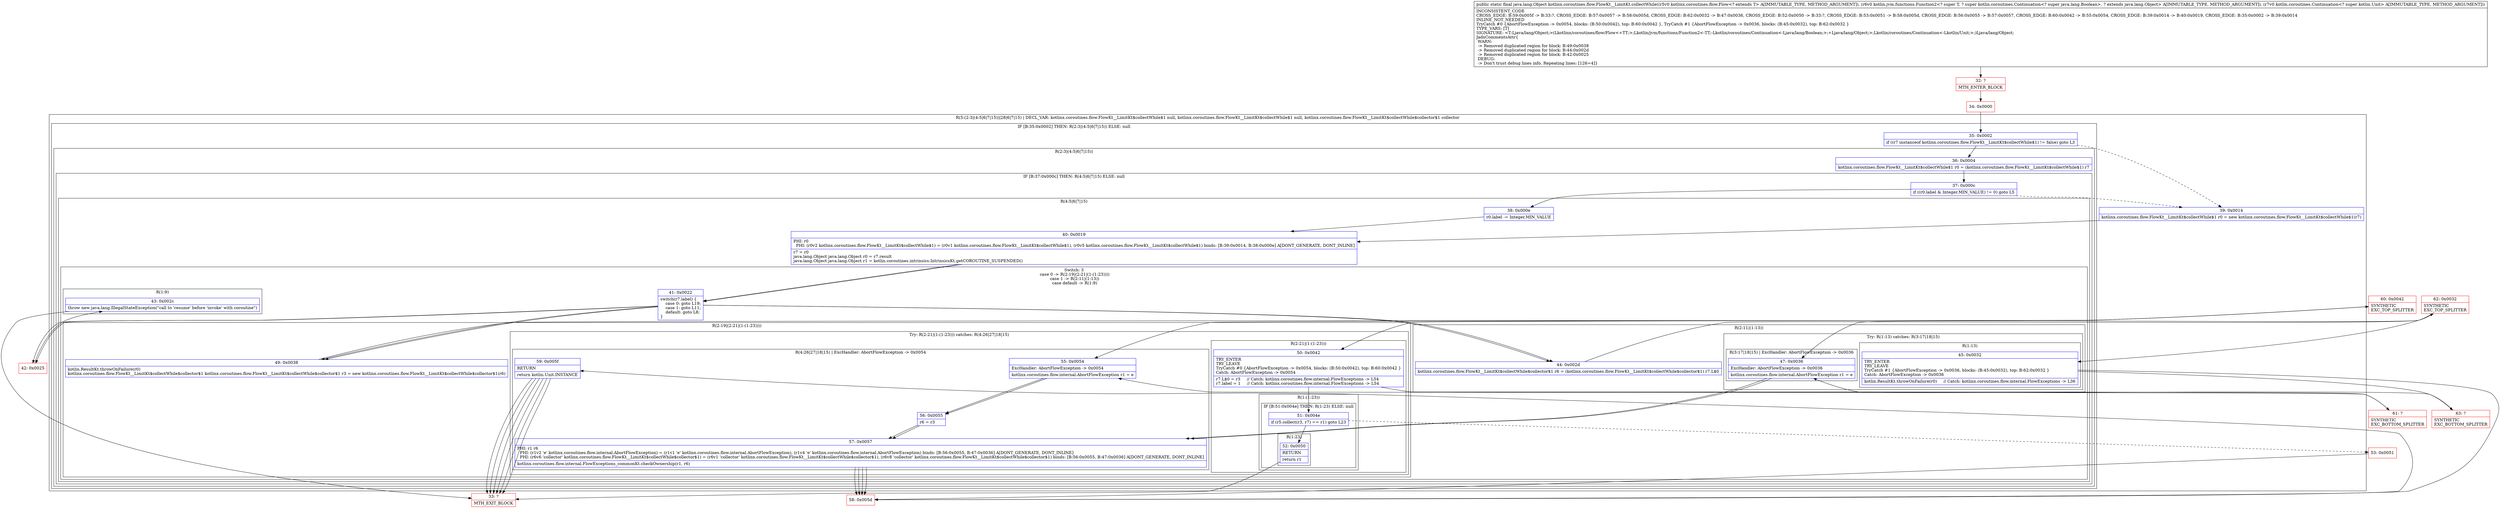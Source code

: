 digraph "CFG forkotlinx.coroutines.flow.FlowKt__LimitKt.collectWhile(Lkotlinx\/coroutines\/flow\/Flow;Lkotlin\/jvm\/functions\/Function2;Lkotlin\/coroutines\/Continuation;)Ljava\/lang\/Object;" {
subgraph cluster_Region_1310570436 {
label = "R(5:(2:3|(4:5|6|7|15))|28|6|7|15) | DECL_VAR: kotlinx.coroutines.flow.FlowKt__LimitKt$collectWhile$1 null, kotlinx.coroutines.flow.FlowKt__LimitKt$collectWhile$1 null, kotlinx.coroutines.flow.FlowKt__LimitKt$collectWhile$collector$1 collector\l";
node [shape=record,color=blue];
subgraph cluster_IfRegion_1972660417 {
label = "IF [B:35:0x0002] THEN: R(2:3|(4:5|6|7|15)) ELSE: null";
node [shape=record,color=blue];
Node_35 [shape=record,label="{35\:\ 0x0002|if ((r7 instanceof kotlinx.coroutines.flow.FlowKt__LimitKt$collectWhile$1) != false) goto L3\l}"];
subgraph cluster_Region_81195936 {
label = "R(2:3|(4:5|6|7|15))";
node [shape=record,color=blue];
Node_36 [shape=record,label="{36\:\ 0x0004|kotlinx.coroutines.flow.FlowKt__LimitKt$collectWhile$1 r0 = (kotlinx.coroutines.flow.FlowKt__LimitKt$collectWhile$1) r7\l}"];
subgraph cluster_IfRegion_284273323 {
label = "IF [B:37:0x000c] THEN: R(4:5|6|7|15) ELSE: null";
node [shape=record,color=blue];
Node_37 [shape=record,label="{37\:\ 0x000c|if ((r0.label & Integer.MIN_VALUE) != 0) goto L5\l}"];
subgraph cluster_Region_214067334 {
label = "R(4:5|6|7|15)";
node [shape=record,color=blue];
Node_38 [shape=record,label="{38\:\ 0x000e|r0.label \-= Integer.MIN_VALUE\l}"];
Node_40 [shape=record,label="{40\:\ 0x0019|PHI: r0 \l  PHI: (r0v2 kotlinx.coroutines.flow.FlowKt__LimitKt$collectWhile$1) = (r0v1 kotlinx.coroutines.flow.FlowKt__LimitKt$collectWhile$1), (r0v5 kotlinx.coroutines.flow.FlowKt__LimitKt$collectWhile$1) binds: [B:39:0x0014, B:38:0x000e] A[DONT_GENERATE, DONT_INLINE]\l|r7 = r0\ljava.lang.Object java.lang.Object r0 = r7.result\ljava.lang.Object java.lang.Object r1 = kotlin.coroutines.intrinsics.IntrinsicsKt.getCOROUTINE_SUSPENDED()\l}"];
subgraph cluster_SwitchRegion_53680796 {
label = "Switch: 3
 case 0 -> R(2:19|(2:21|(1:(1:23))))
 case 1 -> R(2:11|(1:13))
 case default -> R(1:9)";
node [shape=record,color=blue];
Node_41 [shape=record,label="{41\:\ 0x0022|switch(r7.label) \{\l    case 0: goto L19;\l    case 1: goto L11;\l    default: goto L8;\l\}\l}"];
subgraph cluster_Region_785510541 {
label = "R(2:19|(2:21|(1:(1:23))))";
node [shape=record,color=blue];
Node_49 [shape=record,label="{49\:\ 0x0038|kotlin.ResultKt.throwOnFailure(r0)\lkotlinx.coroutines.flow.FlowKt__LimitKt$collectWhile$collector$1 kotlinx.coroutines.flow.FlowKt__LimitKt$collectWhile$collector$1 r3 = new kotlinx.coroutines.flow.FlowKt__LimitKt$collectWhile$collector$1(r6)\l}"];
subgraph cluster_TryCatchRegion_145852755 {
label = "Try: R(2:21|(1:(1:23))) catches: R(4:26|27|18|15)";
node [shape=record,color=blue];
subgraph cluster_Region_540229289 {
label = "R(2:21|(1:(1:23)))";
node [shape=record,color=blue];
Node_50 [shape=record,label="{50\:\ 0x0042|TRY_ENTER\lTRY_LEAVE\lTryCatch #0 \{AbortFlowException \-\> 0x0054, blocks: (B:50:0x0042), top: B:60:0x0042 \}\lCatch: AbortFlowException \-\> 0x0054\l|r7.L$0 = r3     \/\/ Catch: kotlinx.coroutines.flow.internal.FlowExceptions \-\> L54\lr7.label = 1     \/\/ Catch: kotlinx.coroutines.flow.internal.FlowExceptions \-\> L54\l}"];
subgraph cluster_Region_1951082987 {
label = "R(1:(1:23))";
node [shape=record,color=blue];
subgraph cluster_IfRegion_323715836 {
label = "IF [B:51:0x004e] THEN: R(1:23) ELSE: null";
node [shape=record,color=blue];
Node_51 [shape=record,label="{51\:\ 0x004e|if (r5.collect(r3, r7) == r1) goto L23\l}"];
subgraph cluster_Region_2138857916 {
label = "R(1:23)";
node [shape=record,color=blue];
Node_52 [shape=record,label="{52\:\ 0x0050|RETURN\l|return r1\l}"];
}
}
}
}
subgraph cluster_Region_446840734 {
label = "R(4:26|27|18|15) | ExcHandler: AbortFlowException \-\> 0x0054\l";
node [shape=record,color=blue];
Node_55 [shape=record,label="{55\:\ 0x0054|ExcHandler: AbortFlowException \-\> 0x0054\l|kotlinx.coroutines.flow.internal.AbortFlowException r1 = e\l}"];
Node_56 [shape=record,label="{56\:\ 0x0055|r6 = r3\l}"];
Node_57 [shape=record,label="{57\:\ 0x0057|PHI: r1 r6 \l  PHI: (r1v2 'e' kotlinx.coroutines.flow.internal.AbortFlowException) = (r1v1 'e' kotlinx.coroutines.flow.internal.AbortFlowException), (r1v4 'e' kotlinx.coroutines.flow.internal.AbortFlowException) binds: [B:56:0x0055, B:47:0x0036] A[DONT_GENERATE, DONT_INLINE]\l  PHI: (r6v6 'collector' kotlinx.coroutines.flow.FlowKt__LimitKt$collectWhile$collector$1) = (r6v1 'collector' kotlinx.coroutines.flow.FlowKt__LimitKt$collectWhile$collector$1), (r6v8 'collector' kotlinx.coroutines.flow.FlowKt__LimitKt$collectWhile$collector$1) binds: [B:56:0x0055, B:47:0x0036] A[DONT_GENERATE, DONT_INLINE]\l|kotlinx.coroutines.flow.internal.FlowExceptions_commonKt.checkOwnership(r1, r6)\l}"];
Node_59 [shape=record,label="{59\:\ 0x005f|RETURN\l|return kotlin.Unit.INSTANCE\l}"];
}
}
}
subgraph cluster_Region_206724683 {
label = "R(2:11|(1:13))";
node [shape=record,color=blue];
Node_44 [shape=record,label="{44\:\ 0x002d|kotlinx.coroutines.flow.FlowKt__LimitKt$collectWhile$collector$1 r6 = (kotlinx.coroutines.flow.FlowKt__LimitKt$collectWhile$collector$1) r7.L$0\l}"];
subgraph cluster_TryCatchRegion_584025539 {
label = "Try: R(1:13) catches: R(3:17|18|15)";
node [shape=record,color=blue];
subgraph cluster_Region_1640156105 {
label = "R(1:13)";
node [shape=record,color=blue];
Node_45 [shape=record,label="{45\:\ 0x0032|TRY_ENTER\lTRY_LEAVE\lTryCatch #1 \{AbortFlowException \-\> 0x0036, blocks: (B:45:0x0032), top: B:62:0x0032 \}\lCatch: AbortFlowException \-\> 0x0036\l|kotlin.ResultKt.throwOnFailure(r0)     \/\/ Catch: kotlinx.coroutines.flow.internal.FlowExceptions \-\> L36\l}"];
}
subgraph cluster_Region_1073137603 {
label = "R(3:17|18|15) | ExcHandler: AbortFlowException \-\> 0x0036\l";
node [shape=record,color=blue];
Node_47 [shape=record,label="{47\:\ 0x0036|ExcHandler: AbortFlowException \-\> 0x0036\l|kotlinx.coroutines.flow.internal.AbortFlowException r1 = e\l}"];
Node_57 [shape=record,label="{57\:\ 0x0057|PHI: r1 r6 \l  PHI: (r1v2 'e' kotlinx.coroutines.flow.internal.AbortFlowException) = (r1v1 'e' kotlinx.coroutines.flow.internal.AbortFlowException), (r1v4 'e' kotlinx.coroutines.flow.internal.AbortFlowException) binds: [B:56:0x0055, B:47:0x0036] A[DONT_GENERATE, DONT_INLINE]\l  PHI: (r6v6 'collector' kotlinx.coroutines.flow.FlowKt__LimitKt$collectWhile$collector$1) = (r6v1 'collector' kotlinx.coroutines.flow.FlowKt__LimitKt$collectWhile$collector$1), (r6v8 'collector' kotlinx.coroutines.flow.FlowKt__LimitKt$collectWhile$collector$1) binds: [B:56:0x0055, B:47:0x0036] A[DONT_GENERATE, DONT_INLINE]\l|kotlinx.coroutines.flow.internal.FlowExceptions_commonKt.checkOwnership(r1, r6)\l}"];
Node_59 [shape=record,label="{59\:\ 0x005f|RETURN\l|return kotlin.Unit.INSTANCE\l}"];
}
}
}
subgraph cluster_Region_998845055 {
label = "R(1:9)";
node [shape=record,color=blue];
Node_43 [shape=record,label="{43\:\ 0x002c|throw new java.lang.IllegalStateException(\"call to 'resume' before 'invoke' with coroutine\")\l}"];
}
}
Node_59 [shape=record,label="{59\:\ 0x005f|RETURN\l|return kotlin.Unit.INSTANCE\l}"];
}
}
}
}
Node_39 [shape=record,label="{39\:\ 0x0014|kotlinx.coroutines.flow.FlowKt__LimitKt$collectWhile$1 r0 = new kotlinx.coroutines.flow.FlowKt__LimitKt$collectWhile$1(r7)\l}"];
Node_40 [shape=record,label="{40\:\ 0x0019|PHI: r0 \l  PHI: (r0v2 kotlinx.coroutines.flow.FlowKt__LimitKt$collectWhile$1) = (r0v1 kotlinx.coroutines.flow.FlowKt__LimitKt$collectWhile$1), (r0v5 kotlinx.coroutines.flow.FlowKt__LimitKt$collectWhile$1) binds: [B:39:0x0014, B:38:0x000e] A[DONT_GENERATE, DONT_INLINE]\l|r7 = r0\ljava.lang.Object java.lang.Object r0 = r7.result\ljava.lang.Object java.lang.Object r1 = kotlin.coroutines.intrinsics.IntrinsicsKt.getCOROUTINE_SUSPENDED()\l}"];
subgraph cluster_SwitchRegion_397300391 {
label = "Switch: 0";
node [shape=record,color=blue];
Node_41 [shape=record,label="{41\:\ 0x0022|switch(r7.label) \{\l    case 0: goto L19;\l    case 1: goto L11;\l    default: goto L8;\l\}\l}"];
}
Node_59 [shape=record,label="{59\:\ 0x005f|RETURN\l|return kotlin.Unit.INSTANCE\l}"];
}
subgraph cluster_Region_1073137603 {
label = "R(3:17|18|15) | ExcHandler: AbortFlowException \-\> 0x0036\l";
node [shape=record,color=blue];
Node_47 [shape=record,label="{47\:\ 0x0036|ExcHandler: AbortFlowException \-\> 0x0036\l|kotlinx.coroutines.flow.internal.AbortFlowException r1 = e\l}"];
Node_57 [shape=record,label="{57\:\ 0x0057|PHI: r1 r6 \l  PHI: (r1v2 'e' kotlinx.coroutines.flow.internal.AbortFlowException) = (r1v1 'e' kotlinx.coroutines.flow.internal.AbortFlowException), (r1v4 'e' kotlinx.coroutines.flow.internal.AbortFlowException) binds: [B:56:0x0055, B:47:0x0036] A[DONT_GENERATE, DONT_INLINE]\l  PHI: (r6v6 'collector' kotlinx.coroutines.flow.FlowKt__LimitKt$collectWhile$collector$1) = (r6v1 'collector' kotlinx.coroutines.flow.FlowKt__LimitKt$collectWhile$collector$1), (r6v8 'collector' kotlinx.coroutines.flow.FlowKt__LimitKt$collectWhile$collector$1) binds: [B:56:0x0055, B:47:0x0036] A[DONT_GENERATE, DONT_INLINE]\l|kotlinx.coroutines.flow.internal.FlowExceptions_commonKt.checkOwnership(r1, r6)\l}"];
Node_59 [shape=record,label="{59\:\ 0x005f|RETURN\l|return kotlin.Unit.INSTANCE\l}"];
}
subgraph cluster_Region_446840734 {
label = "R(4:26|27|18|15) | ExcHandler: AbortFlowException \-\> 0x0054\l";
node [shape=record,color=blue];
Node_55 [shape=record,label="{55\:\ 0x0054|ExcHandler: AbortFlowException \-\> 0x0054\l|kotlinx.coroutines.flow.internal.AbortFlowException r1 = e\l}"];
Node_56 [shape=record,label="{56\:\ 0x0055|r6 = r3\l}"];
Node_57 [shape=record,label="{57\:\ 0x0057|PHI: r1 r6 \l  PHI: (r1v2 'e' kotlinx.coroutines.flow.internal.AbortFlowException) = (r1v1 'e' kotlinx.coroutines.flow.internal.AbortFlowException), (r1v4 'e' kotlinx.coroutines.flow.internal.AbortFlowException) binds: [B:56:0x0055, B:47:0x0036] A[DONT_GENERATE, DONT_INLINE]\l  PHI: (r6v6 'collector' kotlinx.coroutines.flow.FlowKt__LimitKt$collectWhile$collector$1) = (r6v1 'collector' kotlinx.coroutines.flow.FlowKt__LimitKt$collectWhile$collector$1), (r6v8 'collector' kotlinx.coroutines.flow.FlowKt__LimitKt$collectWhile$collector$1) binds: [B:56:0x0055, B:47:0x0036] A[DONT_GENERATE, DONT_INLINE]\l|kotlinx.coroutines.flow.internal.FlowExceptions_commonKt.checkOwnership(r1, r6)\l}"];
Node_59 [shape=record,label="{59\:\ 0x005f|RETURN\l|return kotlin.Unit.INSTANCE\l}"];
}
Node_32 [shape=record,color=red,label="{32\:\ ?|MTH_ENTER_BLOCK\l}"];
Node_34 [shape=record,color=red,label="{34\:\ 0x0000}"];
Node_42 [shape=record,color=red,label="{42\:\ 0x0025}"];
Node_33 [shape=record,color=red,label="{33\:\ ?|MTH_EXIT_BLOCK\l}"];
Node_62 [shape=record,color=red,label="{62\:\ 0x0032|SYNTHETIC\lEXC_TOP_SPLITTER\l}"];
Node_58 [shape=record,color=red,label="{58\:\ 0x005d}"];
Node_63 [shape=record,color=red,label="{63\:\ ?|SYNTHETIC\lEXC_BOTTOM_SPLITTER\l}"];
Node_60 [shape=record,color=red,label="{60\:\ 0x0042|SYNTHETIC\lEXC_TOP_SPLITTER\l}"];
Node_53 [shape=record,color=red,label="{53\:\ 0x0051}"];
Node_61 [shape=record,color=red,label="{61\:\ ?|SYNTHETIC\lEXC_BOTTOM_SPLITTER\l}"];
MethodNode[shape=record,label="{public static final java.lang.Object kotlinx.coroutines.flow.FlowKt__LimitKt.collectWhile((r5v0 kotlinx.coroutines.flow.Flow\<? extends T\> A[IMMUTABLE_TYPE, METHOD_ARGUMENT]), (r6v0 kotlin.jvm.functions.Function2\<? super T, ? super kotlin.coroutines.Continuation\<? super java.lang.Boolean\>, ? extends java.lang.Object\> A[IMMUTABLE_TYPE, METHOD_ARGUMENT]), (r7v0 kotlin.coroutines.Continuation\<? super kotlin.Unit\> A[IMMUTABLE_TYPE, METHOD_ARGUMENT]))  | INCONSISTENT_CODE\lCROSS_EDGE: B:59:0x005f \-\> B:33:?, CROSS_EDGE: B:57:0x0057 \-\> B:58:0x005d, CROSS_EDGE: B:62:0x0032 \-\> B:47:0x0036, CROSS_EDGE: B:52:0x0050 \-\> B:33:?, CROSS_EDGE: B:53:0x0051 \-\> B:58:0x005d, CROSS_EDGE: B:56:0x0055 \-\> B:57:0x0057, CROSS_EDGE: B:60:0x0042 \-\> B:55:0x0054, CROSS_EDGE: B:39:0x0014 \-\> B:40:0x0019, CROSS_EDGE: B:35:0x0002 \-\> B:39:0x0014\lINLINE_NOT_NEEDED\lTryCatch #0 \{AbortFlowException \-\> 0x0054, blocks: (B:50:0x0042), top: B:60:0x0042 \}, TryCatch #1 \{AbortFlowException \-\> 0x0036, blocks: (B:45:0x0032), top: B:62:0x0032 \}\lTYPE_VARS: [T]\lSIGNATURE: \<T:Ljava\/lang\/Object;\>(Lkotlinx\/coroutines\/flow\/Flow\<+TT;\>;Lkotlin\/jvm\/functions\/Function2\<\-TT;\-Lkotlin\/coroutines\/Continuation\<\-Ljava\/lang\/Boolean;\>;+Ljava\/lang\/Object;\>;Lkotlin\/coroutines\/Continuation\<\-Lkotlin\/Unit;\>;)Ljava\/lang\/Object;\lJadxCommentsAttr\{\l WARN: \l \-\> Removed duplicated region for block: B:49:0x0038 \l \-\> Removed duplicated region for block: B:44:0x002d \l \-\> Removed duplicated region for block: B:42:0x0025 \l DEBUG: \l \-\> Don't trust debug lines info. Repeating lines: [126=4]\}\l}"];
MethodNode -> Node_32;Node_35 -> Node_36;
Node_35 -> Node_39[style=dashed];
Node_36 -> Node_37;
Node_37 -> Node_38;
Node_37 -> Node_39[style=dashed];
Node_38 -> Node_40;
Node_40 -> Node_41;
Node_41 -> Node_42;
Node_41 -> Node_44;
Node_41 -> Node_49;
Node_49 -> Node_60;
Node_50 -> Node_51;
Node_50 -> Node_61;
Node_51 -> Node_52;
Node_51 -> Node_53[style=dashed];
Node_52 -> Node_33;
Node_55 -> Node_56;
Node_56 -> Node_57;
Node_57 -> Node_58;
Node_59 -> Node_33;
Node_44 -> Node_62;
Node_45 -> Node_58;
Node_45 -> Node_63;
Node_47 -> Node_57;
Node_57 -> Node_58;
Node_59 -> Node_33;
Node_43 -> Node_33;
Node_59 -> Node_33;
Node_39 -> Node_40;
Node_40 -> Node_41;
Node_41 -> Node_42;
Node_41 -> Node_44;
Node_41 -> Node_49;
Node_59 -> Node_33;
Node_47 -> Node_57;
Node_57 -> Node_58;
Node_59 -> Node_33;
Node_55 -> Node_56;
Node_56 -> Node_57;
Node_57 -> Node_58;
Node_59 -> Node_33;
Node_32 -> Node_34;
Node_34 -> Node_35;
Node_42 -> Node_43;
Node_62 -> Node_45;
Node_62 -> Node_47;
Node_58 -> Node_59;
Node_63 -> Node_47;
Node_60 -> Node_50;
Node_60 -> Node_55;
Node_53 -> Node_58;
Node_61 -> Node_55;
}

